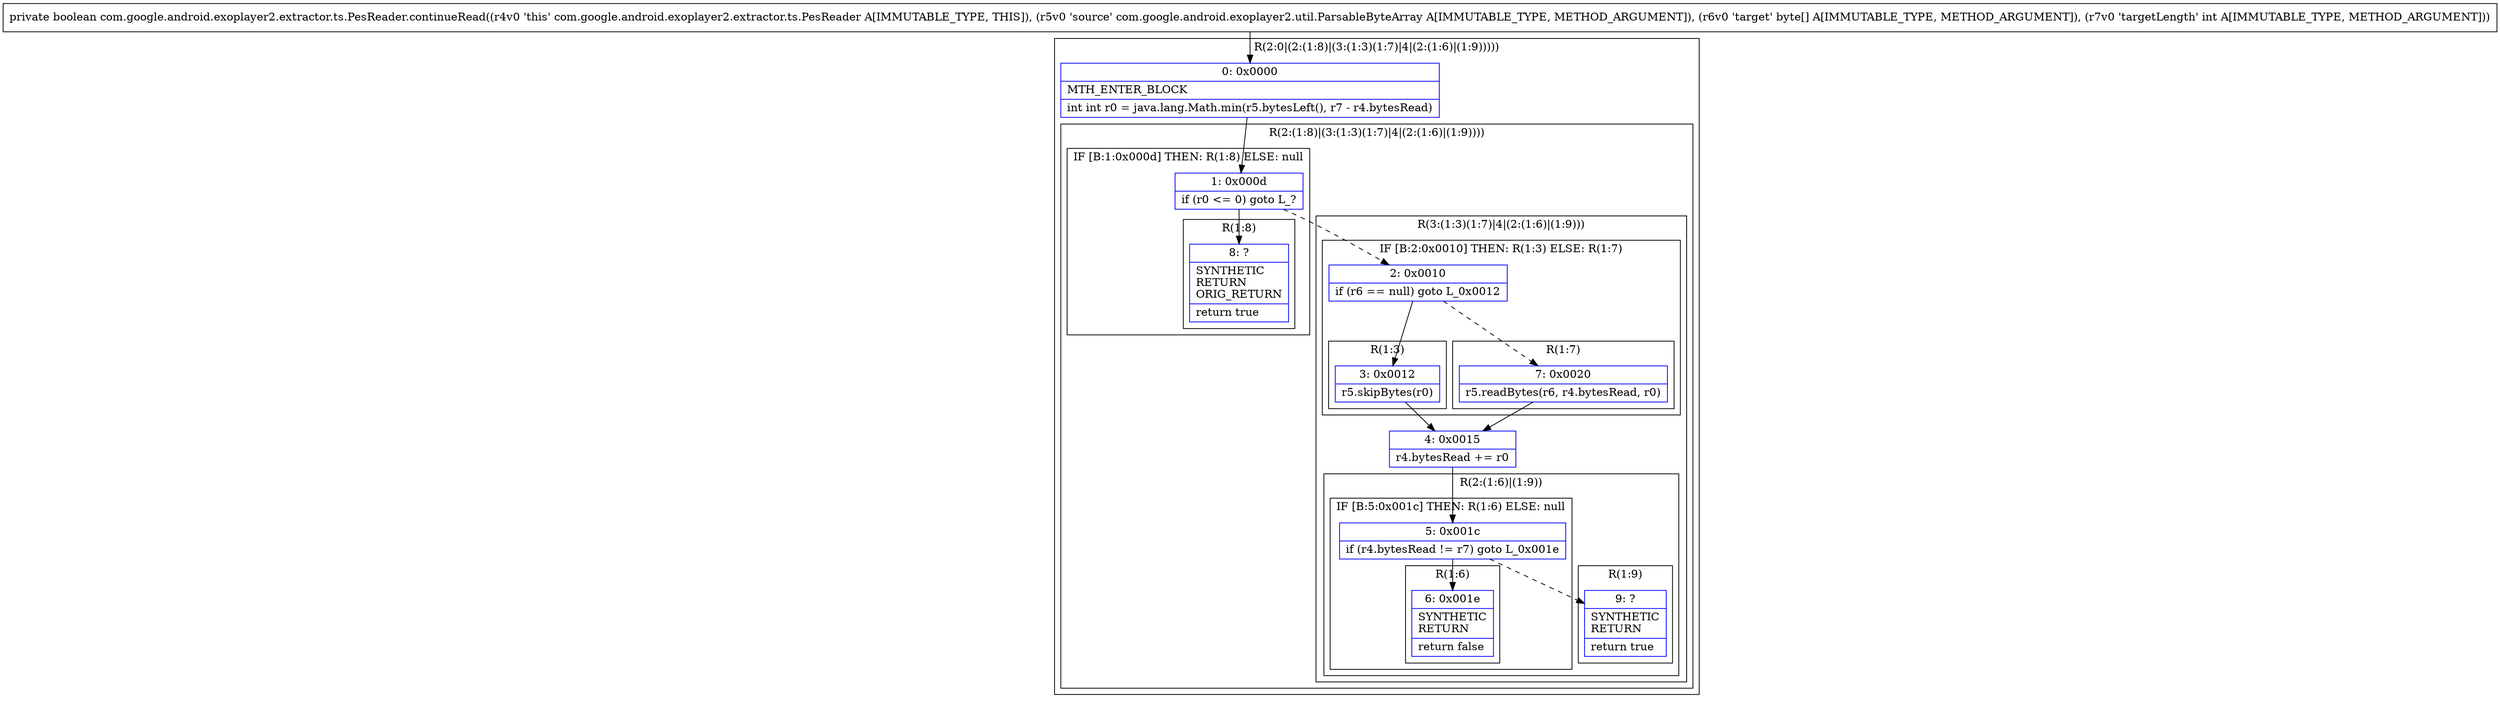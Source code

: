 digraph "CFG forcom.google.android.exoplayer2.extractor.ts.PesReader.continueRead(Lcom\/google\/android\/exoplayer2\/util\/ParsableByteArray;[BI)Z" {
subgraph cluster_Region_114522794 {
label = "R(2:0|(2:(1:8)|(3:(1:3)(1:7)|4|(2:(1:6)|(1:9)))))";
node [shape=record,color=blue];
Node_0 [shape=record,label="{0\:\ 0x0000|MTH_ENTER_BLOCK\l|int int r0 = java.lang.Math.min(r5.bytesLeft(), r7 \- r4.bytesRead)\l}"];
subgraph cluster_Region_1617399836 {
label = "R(2:(1:8)|(3:(1:3)(1:7)|4|(2:(1:6)|(1:9))))";
node [shape=record,color=blue];
subgraph cluster_IfRegion_1766554211 {
label = "IF [B:1:0x000d] THEN: R(1:8) ELSE: null";
node [shape=record,color=blue];
Node_1 [shape=record,label="{1\:\ 0x000d|if (r0 \<= 0) goto L_?\l}"];
subgraph cluster_Region_1718425317 {
label = "R(1:8)";
node [shape=record,color=blue];
Node_8 [shape=record,label="{8\:\ ?|SYNTHETIC\lRETURN\lORIG_RETURN\l|return true\l}"];
}
}
subgraph cluster_Region_1859786732 {
label = "R(3:(1:3)(1:7)|4|(2:(1:6)|(1:9)))";
node [shape=record,color=blue];
subgraph cluster_IfRegion_718606106 {
label = "IF [B:2:0x0010] THEN: R(1:3) ELSE: R(1:7)";
node [shape=record,color=blue];
Node_2 [shape=record,label="{2\:\ 0x0010|if (r6 == null) goto L_0x0012\l}"];
subgraph cluster_Region_1653384906 {
label = "R(1:3)";
node [shape=record,color=blue];
Node_3 [shape=record,label="{3\:\ 0x0012|r5.skipBytes(r0)\l}"];
}
subgraph cluster_Region_1933653252 {
label = "R(1:7)";
node [shape=record,color=blue];
Node_7 [shape=record,label="{7\:\ 0x0020|r5.readBytes(r6, r4.bytesRead, r0)\l}"];
}
}
Node_4 [shape=record,label="{4\:\ 0x0015|r4.bytesRead += r0\l}"];
subgraph cluster_Region_1060706188 {
label = "R(2:(1:6)|(1:9))";
node [shape=record,color=blue];
subgraph cluster_IfRegion_1661110023 {
label = "IF [B:5:0x001c] THEN: R(1:6) ELSE: null";
node [shape=record,color=blue];
Node_5 [shape=record,label="{5\:\ 0x001c|if (r4.bytesRead != r7) goto L_0x001e\l}"];
subgraph cluster_Region_1834385340 {
label = "R(1:6)";
node [shape=record,color=blue];
Node_6 [shape=record,label="{6\:\ 0x001e|SYNTHETIC\lRETURN\l|return false\l}"];
}
}
subgraph cluster_Region_1878589651 {
label = "R(1:9)";
node [shape=record,color=blue];
Node_9 [shape=record,label="{9\:\ ?|SYNTHETIC\lRETURN\l|return true\l}"];
}
}
}
}
}
MethodNode[shape=record,label="{private boolean com.google.android.exoplayer2.extractor.ts.PesReader.continueRead((r4v0 'this' com.google.android.exoplayer2.extractor.ts.PesReader A[IMMUTABLE_TYPE, THIS]), (r5v0 'source' com.google.android.exoplayer2.util.ParsableByteArray A[IMMUTABLE_TYPE, METHOD_ARGUMENT]), (r6v0 'target' byte[] A[IMMUTABLE_TYPE, METHOD_ARGUMENT]), (r7v0 'targetLength' int A[IMMUTABLE_TYPE, METHOD_ARGUMENT])) }"];
MethodNode -> Node_0;
Node_0 -> Node_1;
Node_1 -> Node_2[style=dashed];
Node_1 -> Node_8;
Node_2 -> Node_3;
Node_2 -> Node_7[style=dashed];
Node_3 -> Node_4;
Node_7 -> Node_4;
Node_4 -> Node_5;
Node_5 -> Node_6;
Node_5 -> Node_9[style=dashed];
}

